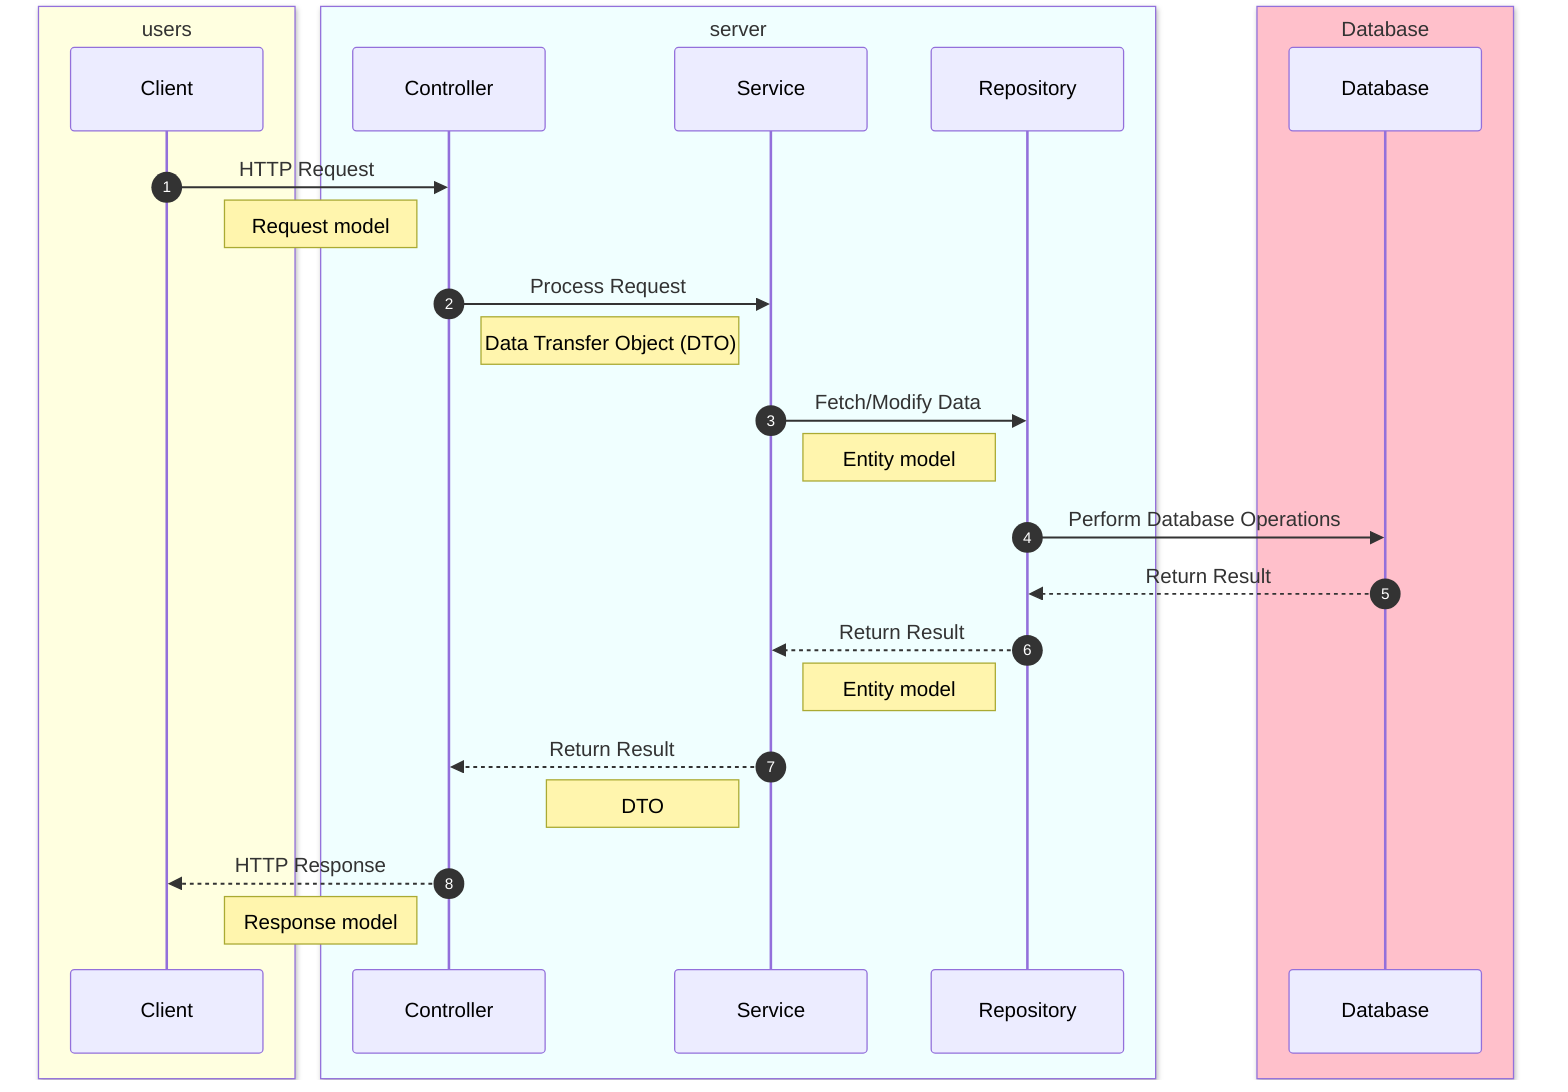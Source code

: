sequenceDiagram
    autonumber
    box lightyellow users
        participant Client
    end
    box azure server
        participant Controller
        participant Service
        participant Repository
    end
    box pink Database
        participant Database
    end
    
    

    Client->>Controller: HTTP Request
    note left of Controller : Request model
    Controller->>Service: Process Request
    note left of Service: Data Transfer Object (DTO)
    Service->>Repository: Fetch/Modify Data
    note left of Repository : Entity model

    Repository->>Database: Perform Database Operations
    Database-->>Repository: Return Result
    Repository-->>Service: Return Result
    note left of Repository : Entity model
    Service-->>Controller: Return Result
    note left of Service : DTO
    Controller-->>Client: HTTP Response
    note left of Controller : Response model